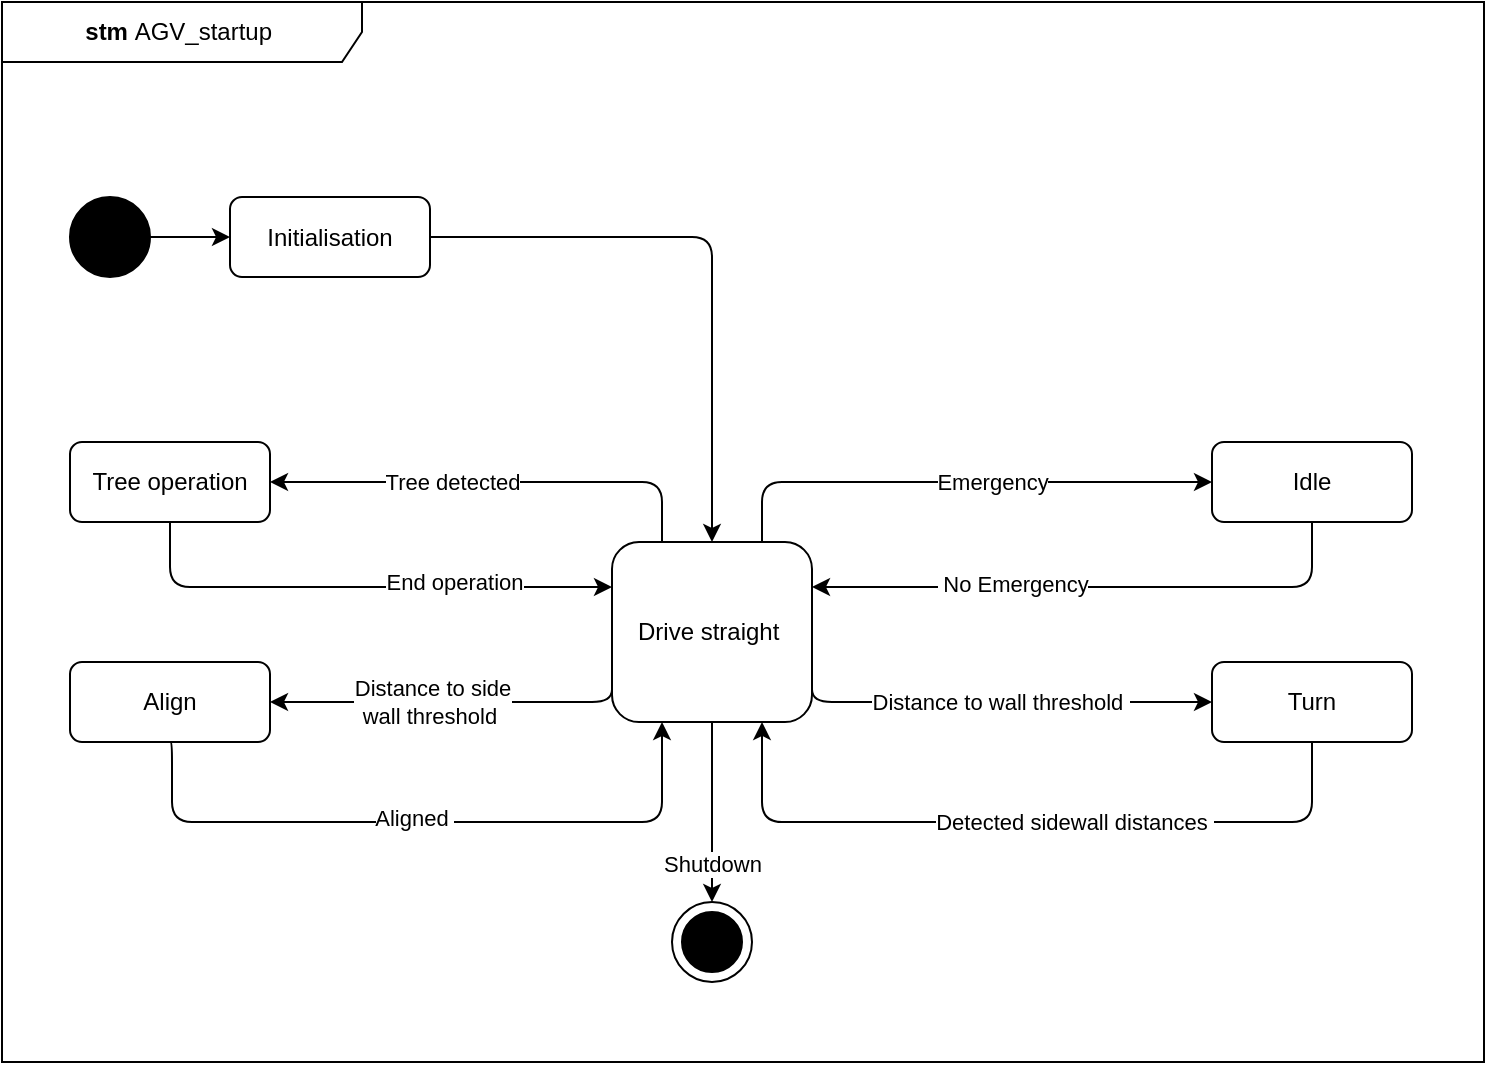 <mxfile version="18.0.3" type="device"><diagram id="CpidlYRVudwNQbLvhq-i" name="Startup"><mxGraphModel dx="1829" dy="670" grid="1" gridSize="10" guides="1" tooltips="1" connect="1" arrows="1" fold="1" page="1" pageScale="1" pageWidth="850" pageHeight="1100" math="0" shadow="0"><root><mxCell id="0"/><mxCell id="1" parent="0"/><mxCell id="YjFSL7EBtMz6qYHES7uB-3" value="&lt;div style=&quot;text-align: left&quot;&gt;&lt;b&gt;stm&lt;/b&gt;&lt;span&gt;&amp;nbsp;AGV_startup&amp;nbsp;&lt;/span&gt;&lt;/div&gt;" style="shape=umlFrame;whiteSpace=wrap;html=1;rounded=1;fontColor=#000000;fillColor=#FFFFFF;width=180;height=30;" parent="1" vertex="1"><mxGeometry x="55" y="60" width="741" height="530" as="geometry"/></mxCell><mxCell id="YjFSL7EBtMz6qYHES7uB-23" style="edgeStyle=orthogonalEdgeStyle;rounded=1;orthogonalLoop=1;jettySize=auto;html=1;exitX=1;exitY=0.5;exitDx=0;exitDy=0;entryX=0.5;entryY=0;entryDx=0;entryDy=0;" parent="1" source="YjFSL7EBtMz6qYHES7uB-5" target="p6EP0C9X0sf7l8ceUIbN-4" edge="1"><mxGeometry relative="1" as="geometry"><mxPoint x="316" y="177.5" as="targetPoint"/></mxGeometry></mxCell><mxCell id="YjFSL7EBtMz6qYHES7uB-5" value="Initialisation" style="shape=rect;rounded=1;html=1;whiteSpace=wrap;align=center;fontColor=#000000;fillColor=#FFFFFF;" parent="1" vertex="1"><mxGeometry x="169" y="157.5" width="100" height="40" as="geometry"/></mxCell><mxCell id="YjFSL7EBtMz6qYHES7uB-6" value="" style="edgeStyle=orthogonalEdgeStyle;rounded=1;orthogonalLoop=1;jettySize=auto;html=1;fontColor=#000000;startArrow=none;exitX=0.75;exitY=0;exitDx=0;exitDy=0;entryX=0;entryY=0.5;entryDx=0;entryDy=0;" parent="1" source="p6EP0C9X0sf7l8ceUIbN-4" target="YjFSL7EBtMz6qYHES7uB-25" edge="1"><mxGeometry relative="1" as="geometry"><Array as="points"><mxPoint x="435" y="300"/></Array><mxPoint x="550" y="320" as="targetPoint"/></mxGeometry></mxCell><mxCell id="YjFSL7EBtMz6qYHES7uB-24" value="Emergency" style="edgeLabel;html=1;align=center;verticalAlign=middle;resizable=0;points=[];" parent="YjFSL7EBtMz6qYHES7uB-6" vertex="1" connectable="0"><mxGeometry x="0.441" relative="1" as="geometry"><mxPoint x="-39" as="offset"/></mxGeometry></mxCell><mxCell id="YjFSL7EBtMz6qYHES7uB-7" style="edgeStyle=orthogonalEdgeStyle;rounded=1;orthogonalLoop=1;jettySize=auto;html=1;exitX=0.5;exitY=1;exitDx=0;exitDy=0;fontColor=#000000;entryX=0.5;entryY=0;entryDx=0;entryDy=0;entryPerimeter=0;" parent="1" source="p6EP0C9X0sf7l8ceUIbN-4" target="YjFSL7EBtMz6qYHES7uB-8" edge="1"><mxGeometry relative="1" as="geometry"><mxPoint x="500" y="510" as="targetPoint"/><Array as="points"><mxPoint x="410" y="470"/><mxPoint x="410" y="470"/></Array></mxGeometry></mxCell><mxCell id="YjFSL7EBtMz6qYHES7uB-26" value="Shutdown" style="edgeLabel;html=1;align=center;verticalAlign=middle;resizable=0;points=[];" parent="YjFSL7EBtMz6qYHES7uB-7" vertex="1" connectable="0"><mxGeometry x="0.028" y="2" relative="1" as="geometry"><mxPoint x="-2" y="24" as="offset"/></mxGeometry></mxCell><mxCell id="YjFSL7EBtMz6qYHES7uB-8" value="" style="shape=mxgraph.sysml.actFinal;html=1;verticalLabelPosition=bottom;labelBackgroundColor=#ffffff;verticalAlign=top;rounded=1;fontColor=#000000;fillColor=#FFFFFF;" parent="1" vertex="1"><mxGeometry x="390" y="510" width="40" height="40" as="geometry"/></mxCell><mxCell id="YjFSL7EBtMz6qYHES7uB-9" value="" style="edgeStyle=orthogonalEdgeStyle;rounded=1;orthogonalLoop=1;jettySize=auto;html=1;fontColor=#000000;" parent="1" source="YjFSL7EBtMz6qYHES7uB-10" target="YjFSL7EBtMz6qYHES7uB-5" edge="1"><mxGeometry relative="1" as="geometry"/></mxCell><mxCell id="YjFSL7EBtMz6qYHES7uB-10" value="" style="shape=ellipse;html=1;fillColor=#000000;fontSize=18;fontColor=#ffffff;rounded=1;" parent="1" vertex="1"><mxGeometry x="89" y="157.5" width="40" height="40" as="geometry"/></mxCell><mxCell id="YjFSL7EBtMz6qYHES7uB-28" style="rounded=1;orthogonalLoop=1;jettySize=auto;html=1;exitX=0.5;exitY=1;exitDx=0;exitDy=0;edgeStyle=orthogonalEdgeStyle;entryX=1;entryY=0.25;entryDx=0;entryDy=0;" parent="1" source="YjFSL7EBtMz6qYHES7uB-25" target="p6EP0C9X0sf7l8ceUIbN-4" edge="1"><mxGeometry relative="1" as="geometry"><mxPoint x="500" y="370" as="targetPoint"/><Array as="points"><mxPoint x="710" y="353"/></Array></mxGeometry></mxCell><mxCell id="YjFSL7EBtMz6qYHES7uB-29" value="&amp;nbsp;No Emergency" style="edgeLabel;html=1;align=center;verticalAlign=middle;resizable=0;points=[];" parent="YjFSL7EBtMz6qYHES7uB-28" vertex="1" connectable="0"><mxGeometry x="0.391" relative="1" as="geometry"><mxPoint x="14" y="-2" as="offset"/></mxGeometry></mxCell><mxCell id="YjFSL7EBtMz6qYHES7uB-25" value="Idle" style="shape=rect;rounded=1;html=1;whiteSpace=wrap;align=center;fontColor=#000000;fillColor=#FFFFFF;" parent="1" vertex="1"><mxGeometry x="660" y="280" width="100" height="40" as="geometry"/></mxCell><mxCell id="p6EP0C9X0sf7l8ceUIbN-1" style="edgeStyle=orthogonalEdgeStyle;rounded=1;orthogonalLoop=1;jettySize=auto;html=1;exitX=0;exitY=0.75;exitDx=0;exitDy=0;entryX=1;entryY=0.5;entryDx=0;entryDy=0;" edge="1" parent="1" source="p6EP0C9X0sf7l8ceUIbN-4" target="p6EP0C9X0sf7l8ceUIbN-6"><mxGeometry relative="1" as="geometry"><mxPoint x="300" y="420" as="targetPoint"/><Array as="points"><mxPoint x="360" y="410"/></Array></mxGeometry></mxCell><mxCell id="p6EP0C9X0sf7l8ceUIbN-17" value="Distance to side&lt;br&gt;wall threshold&amp;nbsp;" style="edgeLabel;html=1;align=center;verticalAlign=middle;resizable=0;points=[];" vertex="1" connectable="0" parent="p6EP0C9X0sf7l8ceUIbN-1"><mxGeometry x="0.46" relative="1" as="geometry"><mxPoint x="31" as="offset"/></mxGeometry></mxCell><mxCell id="p6EP0C9X0sf7l8ceUIbN-3" style="edgeStyle=orthogonalEdgeStyle;rounded=1;orthogonalLoop=1;jettySize=auto;html=1;exitX=0.25;exitY=0;exitDx=0;exitDy=0;entryX=1;entryY=0.5;entryDx=0;entryDy=0;" edge="1" parent="1" source="p6EP0C9X0sf7l8ceUIbN-4" target="p6EP0C9X0sf7l8ceUIbN-10"><mxGeometry relative="1" as="geometry"/></mxCell><mxCell id="p6EP0C9X0sf7l8ceUIbN-13" value="Tree detected" style="edgeLabel;html=1;align=center;verticalAlign=middle;resizable=0;points=[];" vertex="1" connectable="0" parent="p6EP0C9X0sf7l8ceUIbN-3"><mxGeometry x="0.429" y="-1" relative="1" as="geometry"><mxPoint x="26" y="1" as="offset"/></mxGeometry></mxCell><mxCell id="p6EP0C9X0sf7l8ceUIbN-11" style="edgeStyle=orthogonalEdgeStyle;rounded=1;orthogonalLoop=1;jettySize=auto;html=1;exitX=1;exitY=0.75;exitDx=0;exitDy=0;entryX=0;entryY=0.5;entryDx=0;entryDy=0;" edge="1" parent="1" source="p6EP0C9X0sf7l8ceUIbN-4" target="p6EP0C9X0sf7l8ceUIbN-8"><mxGeometry relative="1" as="geometry"><Array as="points"><mxPoint x="460" y="410"/></Array></mxGeometry></mxCell><mxCell id="p6EP0C9X0sf7l8ceUIbN-15" value="Distance to wall threshold&amp;nbsp;" style="edgeLabel;html=1;align=center;verticalAlign=middle;resizable=0;points=[];" vertex="1" connectable="0" parent="p6EP0C9X0sf7l8ceUIbN-11"><mxGeometry x="-0.158" y="1" relative="1" as="geometry"><mxPoint x="17" y="1" as="offset"/></mxGeometry></mxCell><mxCell id="p6EP0C9X0sf7l8ceUIbN-4" value="Drive straight&amp;nbsp;" style="shape=rect;rounded=1;html=1;whiteSpace=wrap;align=center;fontColor=#000000;fillColor=#FFFFFF;" vertex="1" parent="1"><mxGeometry x="360" y="330" width="100" height="90" as="geometry"/></mxCell><mxCell id="p6EP0C9X0sf7l8ceUIbN-5" style="edgeStyle=orthogonalEdgeStyle;rounded=1;orthogonalLoop=1;jettySize=auto;html=1;exitX=0.5;exitY=1;exitDx=0;exitDy=0;entryX=0.25;entryY=1;entryDx=0;entryDy=0;" edge="1" parent="1" source="p6EP0C9X0sf7l8ceUIbN-6" target="p6EP0C9X0sf7l8ceUIbN-4"><mxGeometry relative="1" as="geometry"><Array as="points"><mxPoint x="140" y="430"/><mxPoint x="140" y="470"/><mxPoint x="385" y="470"/></Array></mxGeometry></mxCell><mxCell id="p6EP0C9X0sf7l8ceUIbN-18" value="Aligned&amp;nbsp;" style="edgeLabel;html=1;align=center;verticalAlign=middle;resizable=0;points=[];" vertex="1" connectable="0" parent="p6EP0C9X0sf7l8ceUIbN-5"><mxGeometry x="-0.165" y="2" relative="1" as="geometry"><mxPoint x="21" as="offset"/></mxGeometry></mxCell><mxCell id="p6EP0C9X0sf7l8ceUIbN-6" value="Align" style="shape=rect;rounded=1;html=1;whiteSpace=wrap;align=center;fontColor=#000000;fillColor=#FFFFFF;" vertex="1" parent="1"><mxGeometry x="89" y="390" width="100" height="40" as="geometry"/></mxCell><mxCell id="p6EP0C9X0sf7l8ceUIbN-7" style="edgeStyle=orthogonalEdgeStyle;rounded=1;orthogonalLoop=1;jettySize=auto;html=1;exitX=0.5;exitY=1;exitDx=0;exitDy=0;entryX=0.75;entryY=1;entryDx=0;entryDy=0;" edge="1" parent="1" source="p6EP0C9X0sf7l8ceUIbN-8" target="p6EP0C9X0sf7l8ceUIbN-4"><mxGeometry relative="1" as="geometry"><Array as="points"><mxPoint x="710" y="470"/><mxPoint x="435" y="470"/></Array><mxPoint x="430" y="450" as="targetPoint"/></mxGeometry></mxCell><mxCell id="p6EP0C9X0sf7l8ceUIbN-19" value="Detected sidewall distances&amp;nbsp;" style="edgeLabel;html=1;align=center;verticalAlign=middle;resizable=0;points=[];" vertex="1" connectable="0" parent="p6EP0C9X0sf7l8ceUIbN-7"><mxGeometry x="0.127" relative="1" as="geometry"><mxPoint x="46" as="offset"/></mxGeometry></mxCell><mxCell id="p6EP0C9X0sf7l8ceUIbN-8" value="Turn" style="shape=rect;rounded=1;html=1;whiteSpace=wrap;align=center;fontColor=#000000;fillColor=#FFFFFF;" vertex="1" parent="1"><mxGeometry x="660" y="390" width="100" height="40" as="geometry"/></mxCell><mxCell id="p6EP0C9X0sf7l8ceUIbN-12" style="edgeStyle=orthogonalEdgeStyle;rounded=1;orthogonalLoop=1;jettySize=auto;html=1;exitX=0.5;exitY=1;exitDx=0;exitDy=0;entryX=0;entryY=0.25;entryDx=0;entryDy=0;" edge="1" parent="1" source="p6EP0C9X0sf7l8ceUIbN-10" target="p6EP0C9X0sf7l8ceUIbN-4"><mxGeometry relative="1" as="geometry"/></mxCell><mxCell id="p6EP0C9X0sf7l8ceUIbN-14" value="End operation" style="edgeLabel;html=1;align=center;verticalAlign=middle;resizable=0;points=[];" vertex="1" connectable="0" parent="p6EP0C9X0sf7l8ceUIbN-12"><mxGeometry x="-0.18" y="3" relative="1" as="geometry"><mxPoint x="70" as="offset"/></mxGeometry></mxCell><mxCell id="p6EP0C9X0sf7l8ceUIbN-10" value="Tree operation" style="shape=rect;rounded=1;html=1;whiteSpace=wrap;align=center;fontColor=#000000;fillColor=#FFFFFF;" vertex="1" parent="1"><mxGeometry x="89" y="280" width="100" height="40" as="geometry"/></mxCell></root></mxGraphModel></diagram></mxfile>